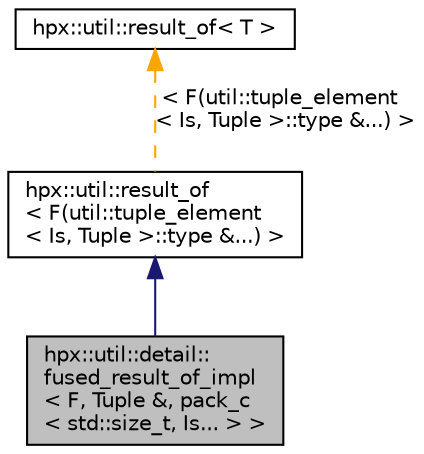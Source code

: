 digraph "hpx::util::detail::fused_result_of_impl&lt; F, Tuple &amp;, pack_c&lt; std::size_t, Is... &gt; &gt;"
{
  edge [fontname="Helvetica",fontsize="10",labelfontname="Helvetica",labelfontsize="10"];
  node [fontname="Helvetica",fontsize="10",shape=record];
  Node0 [label="hpx::util::detail::\lfused_result_of_impl\l\< F, Tuple &, pack_c\l\< std::size_t, Is... \> \>",height=0.2,width=0.4,color="black", fillcolor="grey75", style="filled", fontcolor="black"];
  Node1 -> Node0 [dir="back",color="midnightblue",fontsize="10",style="solid",fontname="Helvetica"];
  Node1 [label="hpx::util::result_of\l\< F(util::tuple_element\l\< Is, Tuple \>::type &...) \>",height=0.2,width=0.4,color="black", fillcolor="white", style="filled",URL="$dd/d6b/structhpx_1_1util_1_1result__of.html"];
  Node2 -> Node1 [dir="back",color="orange",fontsize="10",style="dashed",label=" \< F(util::tuple_element\l\< Is, Tuple \>::type &...) \>" ,fontname="Helvetica"];
  Node2 [label="hpx::util::result_of\< T \>",height=0.2,width=0.4,color="black", fillcolor="white", style="filled",URL="$dd/d6b/structhpx_1_1util_1_1result__of.html"];
}
